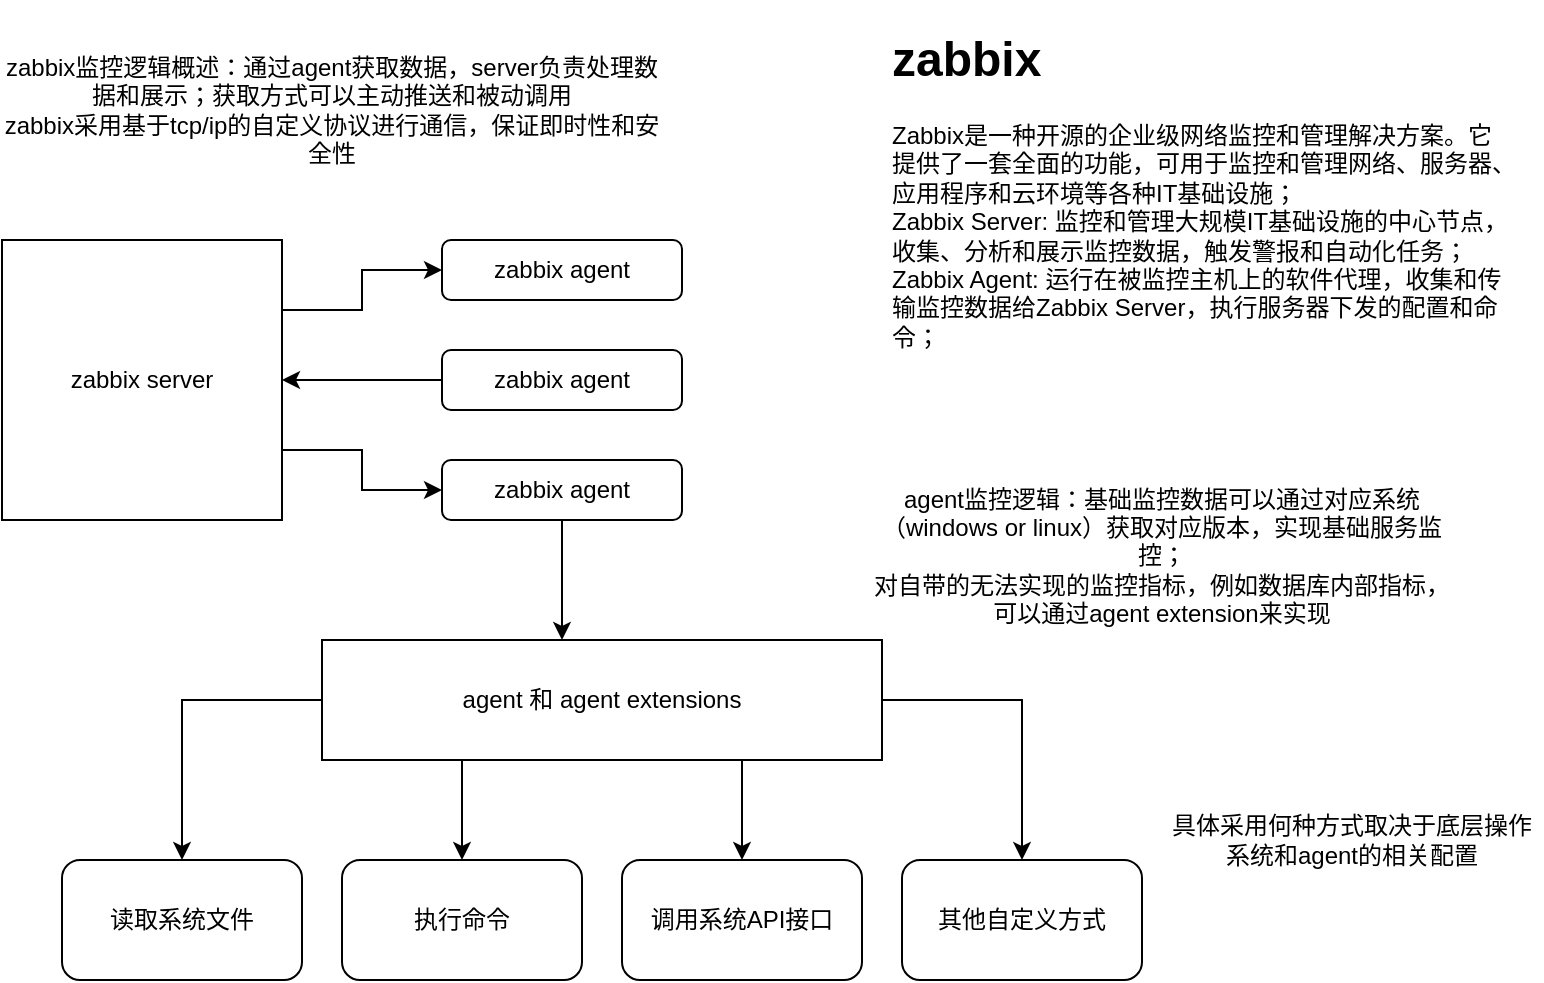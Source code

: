<mxfile version="21.2.1" type="github">
  <diagram name="第 1 页" id="kEsdCzPGTC06tF2OzjXu">
    <mxGraphModel dx="1195" dy="630" grid="1" gridSize="10" guides="1" tooltips="1" connect="1" arrows="1" fold="1" page="1" pageScale="1" pageWidth="827" pageHeight="1169" math="0" shadow="0">
      <root>
        <mxCell id="0" />
        <mxCell id="1" parent="0" />
        <mxCell id="dWIAZpZKa0cs_iQSi05g-6" style="edgeStyle=orthogonalEdgeStyle;rounded=0;orthogonalLoop=1;jettySize=auto;html=1;exitX=1;exitY=0.25;exitDx=0;exitDy=0;" edge="1" parent="1" source="dWIAZpZKa0cs_iQSi05g-1" target="dWIAZpZKa0cs_iQSi05g-2">
          <mxGeometry relative="1" as="geometry" />
        </mxCell>
        <mxCell id="dWIAZpZKa0cs_iQSi05g-8" style="edgeStyle=orthogonalEdgeStyle;rounded=0;orthogonalLoop=1;jettySize=auto;html=1;exitX=1;exitY=0.75;exitDx=0;exitDy=0;" edge="1" parent="1" source="dWIAZpZKa0cs_iQSi05g-1" target="dWIAZpZKa0cs_iQSi05g-4">
          <mxGeometry relative="1" as="geometry" />
        </mxCell>
        <mxCell id="dWIAZpZKa0cs_iQSi05g-1" value="zabbix server" style="whiteSpace=wrap;html=1;aspect=fixed;" vertex="1" parent="1">
          <mxGeometry x="40" y="120" width="140" height="140" as="geometry" />
        </mxCell>
        <mxCell id="dWIAZpZKa0cs_iQSi05g-2" value="zabbix agent" style="rounded=1;whiteSpace=wrap;html=1;" vertex="1" parent="1">
          <mxGeometry x="260" y="120" width="120" height="30" as="geometry" />
        </mxCell>
        <mxCell id="dWIAZpZKa0cs_iQSi05g-7" style="edgeStyle=orthogonalEdgeStyle;rounded=0;orthogonalLoop=1;jettySize=auto;html=1;exitX=0;exitY=0.5;exitDx=0;exitDy=0;" edge="1" parent="1" source="dWIAZpZKa0cs_iQSi05g-3" target="dWIAZpZKa0cs_iQSi05g-1">
          <mxGeometry relative="1" as="geometry" />
        </mxCell>
        <mxCell id="dWIAZpZKa0cs_iQSi05g-3" value="zabbix agent" style="rounded=1;whiteSpace=wrap;html=1;" vertex="1" parent="1">
          <mxGeometry x="260" y="175" width="120" height="30" as="geometry" />
        </mxCell>
        <mxCell id="dWIAZpZKa0cs_iQSi05g-4" value="zabbix agent" style="rounded=1;whiteSpace=wrap;html=1;" vertex="1" parent="1">
          <mxGeometry x="260" y="230" width="120" height="30" as="geometry" />
        </mxCell>
        <mxCell id="dWIAZpZKa0cs_iQSi05g-10" value="zabbix监控逻辑概述：通过agent获取数据，server负责处理数据和展示；获取方式可以主动推送和被动调用&lt;br&gt;zabbix采用基于tcp/ip的自定义协议进行通信，保证即时性和安全性" style="text;html=1;strokeColor=none;fillColor=none;align=center;verticalAlign=middle;whiteSpace=wrap;rounded=0;" vertex="1" parent="1">
          <mxGeometry x="40" y="10" width="330" height="90" as="geometry" />
        </mxCell>
        <mxCell id="dWIAZpZKa0cs_iQSi05g-13" value="" style="endArrow=classic;html=1;rounded=0;exitX=0.5;exitY=1;exitDx=0;exitDy=0;" edge="1" parent="1" source="dWIAZpZKa0cs_iQSi05g-4">
          <mxGeometry width="50" height="50" relative="1" as="geometry">
            <mxPoint x="320" y="340" as="sourcePoint" />
            <mxPoint x="320" y="320" as="targetPoint" />
          </mxGeometry>
        </mxCell>
        <mxCell id="dWIAZpZKa0cs_iQSi05g-20" style="edgeStyle=orthogonalEdgeStyle;rounded=0;orthogonalLoop=1;jettySize=auto;html=1;" edge="1" parent="1" source="dWIAZpZKa0cs_iQSi05g-14" target="dWIAZpZKa0cs_iQSi05g-16">
          <mxGeometry relative="1" as="geometry" />
        </mxCell>
        <mxCell id="dWIAZpZKa0cs_iQSi05g-21" style="edgeStyle=orthogonalEdgeStyle;rounded=0;orthogonalLoop=1;jettySize=auto;html=1;exitX=0.25;exitY=1;exitDx=0;exitDy=0;entryX=0.5;entryY=0;entryDx=0;entryDy=0;" edge="1" parent="1" source="dWIAZpZKa0cs_iQSi05g-14" target="dWIAZpZKa0cs_iQSi05g-19">
          <mxGeometry relative="1" as="geometry" />
        </mxCell>
        <mxCell id="dWIAZpZKa0cs_iQSi05g-22" style="edgeStyle=orthogonalEdgeStyle;rounded=0;orthogonalLoop=1;jettySize=auto;html=1;exitX=0.75;exitY=1;exitDx=0;exitDy=0;" edge="1" parent="1" source="dWIAZpZKa0cs_iQSi05g-14" target="dWIAZpZKa0cs_iQSi05g-18">
          <mxGeometry relative="1" as="geometry" />
        </mxCell>
        <mxCell id="dWIAZpZKa0cs_iQSi05g-23" style="edgeStyle=orthogonalEdgeStyle;rounded=0;orthogonalLoop=1;jettySize=auto;html=1;" edge="1" parent="1" source="dWIAZpZKa0cs_iQSi05g-14" target="dWIAZpZKa0cs_iQSi05g-17">
          <mxGeometry relative="1" as="geometry" />
        </mxCell>
        <mxCell id="dWIAZpZKa0cs_iQSi05g-14" value="agent 和 agent extensions" style="rounded=0;whiteSpace=wrap;html=1;" vertex="1" parent="1">
          <mxGeometry x="200" y="320" width="280" height="60" as="geometry" />
        </mxCell>
        <mxCell id="dWIAZpZKa0cs_iQSi05g-15" value="agent监控逻辑：基础监控数据可以通过对应系统（windows or linux）获取对应版本，实现基础服务监控；&lt;br&gt;对自带的无法实现的监控指标，例如数据库内部指标，可以通过agent extension来实现" style="text;html=1;strokeColor=none;fillColor=none;align=center;verticalAlign=middle;whiteSpace=wrap;rounded=0;" vertex="1" parent="1">
          <mxGeometry x="470" y="175" width="300" height="205" as="geometry" />
        </mxCell>
        <mxCell id="dWIAZpZKa0cs_iQSi05g-16" value="读取系统文件" style="rounded=1;whiteSpace=wrap;html=1;" vertex="1" parent="1">
          <mxGeometry x="70" y="430" width="120" height="60" as="geometry" />
        </mxCell>
        <mxCell id="dWIAZpZKa0cs_iQSi05g-17" value="其他自定义方式" style="rounded=1;whiteSpace=wrap;html=1;" vertex="1" parent="1">
          <mxGeometry x="490" y="430" width="120" height="60" as="geometry" />
        </mxCell>
        <mxCell id="dWIAZpZKa0cs_iQSi05g-18" value="调用系统API接口" style="rounded=1;whiteSpace=wrap;html=1;" vertex="1" parent="1">
          <mxGeometry x="350" y="430" width="120" height="60" as="geometry" />
        </mxCell>
        <mxCell id="dWIAZpZKa0cs_iQSi05g-19" value="执行命令" style="rounded=1;whiteSpace=wrap;html=1;" vertex="1" parent="1">
          <mxGeometry x="210" y="430" width="120" height="60" as="geometry" />
        </mxCell>
        <mxCell id="dWIAZpZKa0cs_iQSi05g-25" value="&lt;h1&gt;zabbix&lt;/h1&gt;&lt;div&gt;Zabbix是一种开源的企业级网络监控和管理解决方案。它提供了一套全面的功能，可用于监控和管理网络、服务器、应用程序和云环境等各种IT基础设施；&lt;br&gt;&lt;/div&gt;&lt;div&gt;Zabbix Server: 监控和管理大规模IT基础设施的中心节点，收集、分析和展示监控数据，触发警报和自动化任务；&lt;br&gt;&lt;/div&gt;&lt;div&gt;Zabbix Agent: 运行在被监控主机上的软件代理，收集和传输监控数据给Zabbix Server，执行服务器下发的配置和命令；&lt;br&gt;&lt;/div&gt;" style="text;html=1;strokeColor=none;fillColor=none;spacing=5;spacingTop=-20;whiteSpace=wrap;overflow=hidden;rounded=0;" vertex="1" parent="1">
          <mxGeometry x="480" y="10" width="320" height="220" as="geometry" />
        </mxCell>
        <mxCell id="dWIAZpZKa0cs_iQSi05g-27" value="具体采用何种方式取决于底层操作系统和agent的相关配置" style="text;html=1;strokeColor=none;fillColor=none;align=center;verticalAlign=middle;whiteSpace=wrap;rounded=0;" vertex="1" parent="1">
          <mxGeometry x="620" y="350" width="190" height="140" as="geometry" />
        </mxCell>
      </root>
    </mxGraphModel>
  </diagram>
</mxfile>
